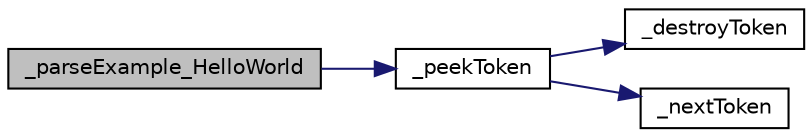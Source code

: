 digraph "_parseExample_HelloWorld"
{
 // LATEX_PDF_SIZE
  edge [fontname="Helvetica",fontsize="10",labelfontname="Helvetica",labelfontsize="10"];
  node [fontname="Helvetica",fontsize="10",shape=record];
  rankdir="LR";
  Node1 [label="_parseExample_HelloWorld",height=0.2,width=0.4,color="black", fillcolor="grey75", style="filled", fontcolor="black",tooltip=" "];
  Node1 -> Node2 [color="midnightblue",fontsize="10",style="solid",fontname="Helvetica"];
  Node2 [label="_peekToken",height=0.2,width=0.4,color="black", fillcolor="white", style="filled",URL="$de/d57/group__TOKENIZER.html#ga429e3baa7b543c51dffef5fc335cd536",tooltip="Parse and peek the next token without moving the parser."];
  Node2 -> Node3 [color="midnightblue",fontsize="10",style="solid",fontname="Helvetica"];
  Node3 [label="_destroyToken",height=0.2,width=0.4,color="black", fillcolor="white", style="filled",URL="$db/d58/group__TOKEN.html#ga61edee5614ff6fdcf25a38f93d09e906",tooltip="Destroy and deallocate all dynamically allocated resources for a specified token, thus freeing the me..."];
  Node2 -> Node4 [color="midnightblue",fontsize="10",style="solid",fontname="Helvetica"];
  Node4 [label="_nextToken",height=0.2,width=0.4,color="black", fillcolor="white", style="filled",URL="$de/d57/group__TOKENIZER.html#ga39cbd7b1504ade8058591b053542eac8",tooltip="Parse and return next token."];
}
